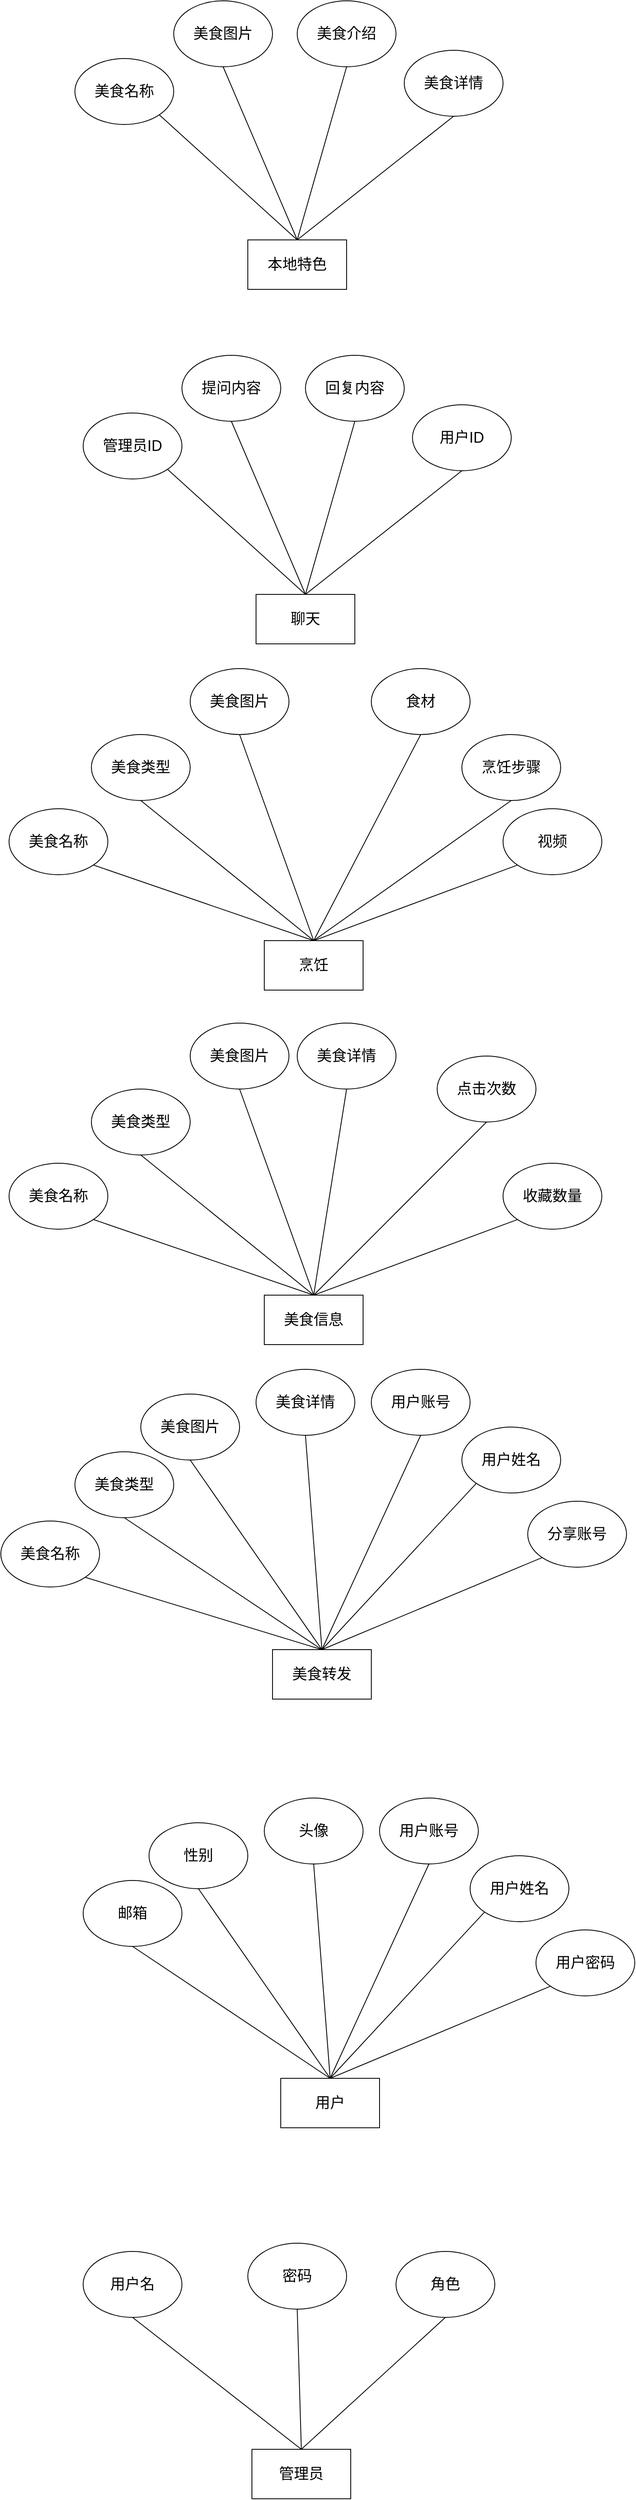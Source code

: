 <mxfile version="26.1.1">
  <diagram name="第 1 页" id="KJRlGJrqPSsaSKNVdlFr">
    <mxGraphModel dx="2800" dy="2543" grid="1" gridSize="10" guides="1" tooltips="1" connect="1" arrows="1" fold="1" page="1" pageScale="1" pageWidth="827" pageHeight="1169" math="0" shadow="0">
      <root>
        <mxCell id="0" />
        <mxCell id="1" parent="0" />
        <mxCell id="sG7_oZuIjh9oJY-q4shb-1" value="&lt;font style=&quot;font-size: 18px;&quot;&gt;本地特色&lt;/font&gt;" style="rounded=0;whiteSpace=wrap;html=1;" vertex="1" parent="1">
          <mxGeometry x="330" y="200" width="120" height="60" as="geometry" />
        </mxCell>
        <mxCell id="sG7_oZuIjh9oJY-q4shb-2" value="&lt;font style=&quot;font-size: 18px;&quot;&gt;美食名称&lt;/font&gt;" style="ellipse;whiteSpace=wrap;html=1;" vertex="1" parent="1">
          <mxGeometry x="120" y="-20" width="120" height="80" as="geometry" />
        </mxCell>
        <mxCell id="sG7_oZuIjh9oJY-q4shb-4" value="" style="endArrow=none;html=1;rounded=0;entryX=1;entryY=1;entryDx=0;entryDy=0;exitX=0.5;exitY=0;exitDx=0;exitDy=0;" edge="1" parent="1" source="sG7_oZuIjh9oJY-q4shb-1" target="sG7_oZuIjh9oJY-q4shb-2">
          <mxGeometry width="50" height="50" relative="1" as="geometry">
            <mxPoint x="390" y="180" as="sourcePoint" />
            <mxPoint x="440" y="130" as="targetPoint" />
          </mxGeometry>
        </mxCell>
        <mxCell id="sG7_oZuIjh9oJY-q4shb-5" value="" style="endArrow=none;html=1;rounded=0;entryX=0.5;entryY=1;entryDx=0;entryDy=0;exitX=0.5;exitY=0;exitDx=0;exitDy=0;" edge="1" parent="1" source="sG7_oZuIjh9oJY-q4shb-1" target="sG7_oZuIjh9oJY-q4shb-8">
          <mxGeometry width="50" height="50" relative="1" as="geometry">
            <mxPoint x="400" y="210" as="sourcePoint" />
            <mxPoint x="300" y="10" as="targetPoint" />
          </mxGeometry>
        </mxCell>
        <mxCell id="sG7_oZuIjh9oJY-q4shb-6" value="" style="endArrow=none;html=1;rounded=0;exitX=0.5;exitY=0;exitDx=0;exitDy=0;entryX=0.5;entryY=1;entryDx=0;entryDy=0;" edge="1" parent="1" source="sG7_oZuIjh9oJY-q4shb-1" target="sG7_oZuIjh9oJY-q4shb-9">
          <mxGeometry width="50" height="50" relative="1" as="geometry">
            <mxPoint x="580" y="160" as="sourcePoint" />
            <mxPoint x="390" y="-10" as="targetPoint" />
          </mxGeometry>
        </mxCell>
        <mxCell id="sG7_oZuIjh9oJY-q4shb-8" value="&lt;font style=&quot;font-size: 18px;&quot;&gt;美食图片&lt;/font&gt;" style="ellipse;whiteSpace=wrap;html=1;" vertex="1" parent="1">
          <mxGeometry x="240" y="-90" width="120" height="80" as="geometry" />
        </mxCell>
        <mxCell id="sG7_oZuIjh9oJY-q4shb-9" value="&lt;font style=&quot;font-size: 18px;&quot;&gt;美食介绍&lt;/font&gt;" style="ellipse;whiteSpace=wrap;html=1;" vertex="1" parent="1">
          <mxGeometry x="390" y="-90" width="120" height="80" as="geometry" />
        </mxCell>
        <mxCell id="sG7_oZuIjh9oJY-q4shb-10" value="&lt;font style=&quot;font-size: 18px;&quot;&gt;美食详情&lt;/font&gt;" style="ellipse;whiteSpace=wrap;html=1;" vertex="1" parent="1">
          <mxGeometry x="520" y="-30" width="120" height="80" as="geometry" />
        </mxCell>
        <mxCell id="sG7_oZuIjh9oJY-q4shb-11" value="" style="endArrow=none;html=1;rounded=0;exitX=0.5;exitY=0;exitDx=0;exitDy=0;entryX=0.5;entryY=1;entryDx=0;entryDy=0;" edge="1" parent="1" source="sG7_oZuIjh9oJY-q4shb-1" target="sG7_oZuIjh9oJY-q4shb-10">
          <mxGeometry width="50" height="50" relative="1" as="geometry">
            <mxPoint x="400" y="210" as="sourcePoint" />
            <mxPoint x="410" y="-10" as="targetPoint" />
          </mxGeometry>
        </mxCell>
        <mxCell id="sG7_oZuIjh9oJY-q4shb-12" value="&lt;font style=&quot;font-size: 18px;&quot;&gt;聊天&lt;/font&gt;" style="rounded=0;whiteSpace=wrap;html=1;" vertex="1" parent="1">
          <mxGeometry x="340" y="630" width="120" height="60" as="geometry" />
        </mxCell>
        <mxCell id="sG7_oZuIjh9oJY-q4shb-13" value="&lt;font style=&quot;font-size: 18px;&quot;&gt;管理员ID&lt;/font&gt;" style="ellipse;whiteSpace=wrap;html=1;" vertex="1" parent="1">
          <mxGeometry x="130" y="410" width="120" height="80" as="geometry" />
        </mxCell>
        <mxCell id="sG7_oZuIjh9oJY-q4shb-14" value="" style="endArrow=none;html=1;rounded=0;entryX=1;entryY=1;entryDx=0;entryDy=0;exitX=0.5;exitY=0;exitDx=0;exitDy=0;" edge="1" parent="1" source="sG7_oZuIjh9oJY-q4shb-12" target="sG7_oZuIjh9oJY-q4shb-13">
          <mxGeometry width="50" height="50" relative="1" as="geometry">
            <mxPoint x="400" y="610" as="sourcePoint" />
            <mxPoint x="450" y="560" as="targetPoint" />
          </mxGeometry>
        </mxCell>
        <mxCell id="sG7_oZuIjh9oJY-q4shb-15" value="" style="endArrow=none;html=1;rounded=0;entryX=0.5;entryY=1;entryDx=0;entryDy=0;exitX=0.5;exitY=0;exitDx=0;exitDy=0;" edge="1" parent="1" source="sG7_oZuIjh9oJY-q4shb-12" target="sG7_oZuIjh9oJY-q4shb-17">
          <mxGeometry width="50" height="50" relative="1" as="geometry">
            <mxPoint x="410" y="640" as="sourcePoint" />
            <mxPoint x="310" y="440" as="targetPoint" />
          </mxGeometry>
        </mxCell>
        <mxCell id="sG7_oZuIjh9oJY-q4shb-16" value="" style="endArrow=none;html=1;rounded=0;exitX=0.5;exitY=0;exitDx=0;exitDy=0;entryX=0.5;entryY=1;entryDx=0;entryDy=0;" edge="1" parent="1" source="sG7_oZuIjh9oJY-q4shb-12" target="sG7_oZuIjh9oJY-q4shb-18">
          <mxGeometry width="50" height="50" relative="1" as="geometry">
            <mxPoint x="590" y="590" as="sourcePoint" />
            <mxPoint x="400" y="420" as="targetPoint" />
          </mxGeometry>
        </mxCell>
        <mxCell id="sG7_oZuIjh9oJY-q4shb-17" value="&lt;font style=&quot;font-size: 18px;&quot;&gt;提问内容&lt;/font&gt;" style="ellipse;whiteSpace=wrap;html=1;" vertex="1" parent="1">
          <mxGeometry x="250" y="340" width="120" height="80" as="geometry" />
        </mxCell>
        <mxCell id="sG7_oZuIjh9oJY-q4shb-18" value="&lt;font style=&quot;font-size: 18px;&quot;&gt;回复内容&lt;/font&gt;" style="ellipse;whiteSpace=wrap;html=1;" vertex="1" parent="1">
          <mxGeometry x="400" y="340" width="120" height="80" as="geometry" />
        </mxCell>
        <mxCell id="sG7_oZuIjh9oJY-q4shb-19" value="&lt;font style=&quot;font-size: 18px;&quot;&gt;用户ID&lt;/font&gt;" style="ellipse;whiteSpace=wrap;html=1;" vertex="1" parent="1">
          <mxGeometry x="530" y="400" width="120" height="80" as="geometry" />
        </mxCell>
        <mxCell id="sG7_oZuIjh9oJY-q4shb-20" value="" style="endArrow=none;html=1;rounded=0;exitX=0.5;exitY=0;exitDx=0;exitDy=0;entryX=0.5;entryY=1;entryDx=0;entryDy=0;" edge="1" parent="1" source="sG7_oZuIjh9oJY-q4shb-12" target="sG7_oZuIjh9oJY-q4shb-19">
          <mxGeometry width="50" height="50" relative="1" as="geometry">
            <mxPoint x="410" y="640" as="sourcePoint" />
            <mxPoint x="420" y="420" as="targetPoint" />
          </mxGeometry>
        </mxCell>
        <mxCell id="sG7_oZuIjh9oJY-q4shb-21" value="&lt;font style=&quot;font-size: 18px;&quot;&gt;烹饪&lt;/font&gt;" style="rounded=0;whiteSpace=wrap;html=1;" vertex="1" parent="1">
          <mxGeometry x="350" y="1050" width="120" height="60" as="geometry" />
        </mxCell>
        <mxCell id="sG7_oZuIjh9oJY-q4shb-22" value="&lt;font style=&quot;font-size: 18px;&quot;&gt;美食名称&lt;/font&gt;" style="ellipse;whiteSpace=wrap;html=1;" vertex="1" parent="1">
          <mxGeometry x="40" y="890" width="120" height="80" as="geometry" />
        </mxCell>
        <mxCell id="sG7_oZuIjh9oJY-q4shb-23" value="" style="endArrow=none;html=1;rounded=0;entryX=1;entryY=1;entryDx=0;entryDy=0;exitX=0.5;exitY=0;exitDx=0;exitDy=0;" edge="1" parent="1" source="sG7_oZuIjh9oJY-q4shb-21" target="sG7_oZuIjh9oJY-q4shb-22">
          <mxGeometry width="50" height="50" relative="1" as="geometry">
            <mxPoint x="410" y="1030" as="sourcePoint" />
            <mxPoint x="460" y="980" as="targetPoint" />
          </mxGeometry>
        </mxCell>
        <mxCell id="sG7_oZuIjh9oJY-q4shb-24" value="" style="endArrow=none;html=1;rounded=0;entryX=0.5;entryY=1;entryDx=0;entryDy=0;exitX=0.5;exitY=0;exitDx=0;exitDy=0;" edge="1" parent="1" source="sG7_oZuIjh9oJY-q4shb-21" target="sG7_oZuIjh9oJY-q4shb-26">
          <mxGeometry width="50" height="50" relative="1" as="geometry">
            <mxPoint x="420" y="1060" as="sourcePoint" />
            <mxPoint x="320" y="860" as="targetPoint" />
          </mxGeometry>
        </mxCell>
        <mxCell id="sG7_oZuIjh9oJY-q4shb-25" value="" style="endArrow=none;html=1;rounded=0;exitX=0.5;exitY=0;exitDx=0;exitDy=0;entryX=0.5;entryY=1;entryDx=0;entryDy=0;" edge="1" parent="1" source="sG7_oZuIjh9oJY-q4shb-21" target="sG7_oZuIjh9oJY-q4shb-27">
          <mxGeometry width="50" height="50" relative="1" as="geometry">
            <mxPoint x="600" y="1010" as="sourcePoint" />
            <mxPoint x="410" y="840" as="targetPoint" />
          </mxGeometry>
        </mxCell>
        <mxCell id="sG7_oZuIjh9oJY-q4shb-26" value="&lt;span style=&quot;font-size: 18px;&quot;&gt;美食类型&lt;/span&gt;" style="ellipse;whiteSpace=wrap;html=1;" vertex="1" parent="1">
          <mxGeometry x="140" y="800" width="120" height="80" as="geometry" />
        </mxCell>
        <mxCell id="sG7_oZuIjh9oJY-q4shb-27" value="&lt;font style=&quot;font-size: 18px;&quot;&gt;美食图片&lt;/font&gt;" style="ellipse;whiteSpace=wrap;html=1;" vertex="1" parent="1">
          <mxGeometry x="260" y="720" width="120" height="80" as="geometry" />
        </mxCell>
        <mxCell id="sG7_oZuIjh9oJY-q4shb-28" value="&lt;span style=&quot;font-size: 18px;&quot;&gt;食材&lt;/span&gt;" style="ellipse;whiteSpace=wrap;html=1;" vertex="1" parent="1">
          <mxGeometry x="480" y="720" width="120" height="80" as="geometry" />
        </mxCell>
        <mxCell id="sG7_oZuIjh9oJY-q4shb-29" value="" style="endArrow=none;html=1;rounded=0;exitX=0.5;exitY=0;exitDx=0;exitDy=0;entryX=0.5;entryY=1;entryDx=0;entryDy=0;" edge="1" parent="1" source="sG7_oZuIjh9oJY-q4shb-21" target="sG7_oZuIjh9oJY-q4shb-28">
          <mxGeometry width="50" height="50" relative="1" as="geometry">
            <mxPoint x="420" y="1060" as="sourcePoint" />
            <mxPoint x="430" y="840" as="targetPoint" />
          </mxGeometry>
        </mxCell>
        <mxCell id="sG7_oZuIjh9oJY-q4shb-30" value="&lt;span style=&quot;font-size: 18px;&quot;&gt;烹饪步骤&lt;/span&gt;" style="ellipse;whiteSpace=wrap;html=1;" vertex="1" parent="1">
          <mxGeometry x="590" y="800" width="120" height="80" as="geometry" />
        </mxCell>
        <mxCell id="sG7_oZuIjh9oJY-q4shb-31" value="&lt;span style=&quot;font-size: 18px;&quot;&gt;视频&lt;/span&gt;" style="ellipse;whiteSpace=wrap;html=1;" vertex="1" parent="1">
          <mxGeometry x="640" y="890" width="120" height="80" as="geometry" />
        </mxCell>
        <mxCell id="sG7_oZuIjh9oJY-q4shb-32" value="" style="endArrow=none;html=1;rounded=0;exitX=0.5;exitY=0;exitDx=0;exitDy=0;entryX=0.5;entryY=1;entryDx=0;entryDy=0;" edge="1" parent="1" source="sG7_oZuIjh9oJY-q4shb-21" target="sG7_oZuIjh9oJY-q4shb-30">
          <mxGeometry width="50" height="50" relative="1" as="geometry">
            <mxPoint x="420" y="1060" as="sourcePoint" />
            <mxPoint x="484" y="800" as="targetPoint" />
          </mxGeometry>
        </mxCell>
        <mxCell id="sG7_oZuIjh9oJY-q4shb-33" value="" style="endArrow=none;html=1;rounded=0;exitX=0.5;exitY=0;exitDx=0;exitDy=0;entryX=0;entryY=1;entryDx=0;entryDy=0;" edge="1" parent="1" source="sG7_oZuIjh9oJY-q4shb-21" target="sG7_oZuIjh9oJY-q4shb-31">
          <mxGeometry width="50" height="50" relative="1" as="geometry">
            <mxPoint x="420" y="1060" as="sourcePoint" />
            <mxPoint x="560" y="810" as="targetPoint" />
          </mxGeometry>
        </mxCell>
        <mxCell id="sG7_oZuIjh9oJY-q4shb-34" value="&lt;font style=&quot;font-size: 18px;&quot;&gt;美食信息&lt;/font&gt;" style="rounded=0;whiteSpace=wrap;html=1;" vertex="1" parent="1">
          <mxGeometry x="350" y="1480" width="120" height="60" as="geometry" />
        </mxCell>
        <mxCell id="sG7_oZuIjh9oJY-q4shb-35" value="&lt;font style=&quot;font-size: 18px;&quot;&gt;美食名称&lt;/font&gt;" style="ellipse;whiteSpace=wrap;html=1;" vertex="1" parent="1">
          <mxGeometry x="40" y="1320" width="120" height="80" as="geometry" />
        </mxCell>
        <mxCell id="sG7_oZuIjh9oJY-q4shb-36" value="" style="endArrow=none;html=1;rounded=0;entryX=1;entryY=1;entryDx=0;entryDy=0;exitX=0.5;exitY=0;exitDx=0;exitDy=0;" edge="1" parent="1" source="sG7_oZuIjh9oJY-q4shb-34" target="sG7_oZuIjh9oJY-q4shb-35">
          <mxGeometry width="50" height="50" relative="1" as="geometry">
            <mxPoint x="410" y="1460" as="sourcePoint" />
            <mxPoint x="460" y="1410" as="targetPoint" />
          </mxGeometry>
        </mxCell>
        <mxCell id="sG7_oZuIjh9oJY-q4shb-37" value="" style="endArrow=none;html=1;rounded=0;entryX=0.5;entryY=1;entryDx=0;entryDy=0;exitX=0.5;exitY=0;exitDx=0;exitDy=0;" edge="1" parent="1" source="sG7_oZuIjh9oJY-q4shb-34" target="sG7_oZuIjh9oJY-q4shb-39">
          <mxGeometry width="50" height="50" relative="1" as="geometry">
            <mxPoint x="420" y="1490" as="sourcePoint" />
            <mxPoint x="320" y="1290" as="targetPoint" />
          </mxGeometry>
        </mxCell>
        <mxCell id="sG7_oZuIjh9oJY-q4shb-38" value="" style="endArrow=none;html=1;rounded=0;exitX=0.5;exitY=0;exitDx=0;exitDy=0;entryX=0.5;entryY=1;entryDx=0;entryDy=0;" edge="1" parent="1" source="sG7_oZuIjh9oJY-q4shb-34" target="sG7_oZuIjh9oJY-q4shb-40">
          <mxGeometry width="50" height="50" relative="1" as="geometry">
            <mxPoint x="600" y="1440" as="sourcePoint" />
            <mxPoint x="410" y="1270" as="targetPoint" />
          </mxGeometry>
        </mxCell>
        <mxCell id="sG7_oZuIjh9oJY-q4shb-39" value="&lt;span style=&quot;font-size: 18px;&quot;&gt;美食类型&lt;/span&gt;" style="ellipse;whiteSpace=wrap;html=1;" vertex="1" parent="1">
          <mxGeometry x="140" y="1230" width="120" height="80" as="geometry" />
        </mxCell>
        <mxCell id="sG7_oZuIjh9oJY-q4shb-40" value="&lt;font style=&quot;font-size: 18px;&quot;&gt;美食图片&lt;/font&gt;" style="ellipse;whiteSpace=wrap;html=1;" vertex="1" parent="1">
          <mxGeometry x="260" y="1150" width="120" height="80" as="geometry" />
        </mxCell>
        <mxCell id="sG7_oZuIjh9oJY-q4shb-41" value="&lt;span style=&quot;font-size: 18px;&quot;&gt;美食详情&lt;/span&gt;" style="ellipse;whiteSpace=wrap;html=1;" vertex="1" parent="1">
          <mxGeometry x="390" y="1150" width="120" height="80" as="geometry" />
        </mxCell>
        <mxCell id="sG7_oZuIjh9oJY-q4shb-42" value="" style="endArrow=none;html=1;rounded=0;exitX=0.5;exitY=0;exitDx=0;exitDy=0;entryX=0.5;entryY=1;entryDx=0;entryDy=0;" edge="1" parent="1" source="sG7_oZuIjh9oJY-q4shb-34" target="sG7_oZuIjh9oJY-q4shb-41">
          <mxGeometry width="50" height="50" relative="1" as="geometry">
            <mxPoint x="420" y="1490" as="sourcePoint" />
            <mxPoint x="430" y="1270" as="targetPoint" />
          </mxGeometry>
        </mxCell>
        <mxCell id="sG7_oZuIjh9oJY-q4shb-43" value="&lt;span style=&quot;font-size: 18px;&quot;&gt;点击次数&lt;/span&gt;" style="ellipse;whiteSpace=wrap;html=1;" vertex="1" parent="1">
          <mxGeometry x="560" y="1190" width="120" height="80" as="geometry" />
        </mxCell>
        <mxCell id="sG7_oZuIjh9oJY-q4shb-44" value="&lt;span style=&quot;font-size: 18px;&quot;&gt;收藏数量&lt;/span&gt;" style="ellipse;whiteSpace=wrap;html=1;" vertex="1" parent="1">
          <mxGeometry x="640" y="1320" width="120" height="80" as="geometry" />
        </mxCell>
        <mxCell id="sG7_oZuIjh9oJY-q4shb-45" value="" style="endArrow=none;html=1;rounded=0;exitX=0.5;exitY=0;exitDx=0;exitDy=0;entryX=0.5;entryY=1;entryDx=0;entryDy=0;" edge="1" parent="1" source="sG7_oZuIjh9oJY-q4shb-34" target="sG7_oZuIjh9oJY-q4shb-43">
          <mxGeometry width="50" height="50" relative="1" as="geometry">
            <mxPoint x="420" y="1490" as="sourcePoint" />
            <mxPoint x="484" y="1230" as="targetPoint" />
          </mxGeometry>
        </mxCell>
        <mxCell id="sG7_oZuIjh9oJY-q4shb-46" value="" style="endArrow=none;html=1;rounded=0;exitX=0.5;exitY=0;exitDx=0;exitDy=0;entryX=0;entryY=1;entryDx=0;entryDy=0;" edge="1" parent="1" source="sG7_oZuIjh9oJY-q4shb-34" target="sG7_oZuIjh9oJY-q4shb-44">
          <mxGeometry width="50" height="50" relative="1" as="geometry">
            <mxPoint x="420" y="1490" as="sourcePoint" />
            <mxPoint x="560" y="1240" as="targetPoint" />
          </mxGeometry>
        </mxCell>
        <mxCell id="sG7_oZuIjh9oJY-q4shb-47" value="&lt;font style=&quot;font-size: 18px;&quot;&gt;美食转发&lt;/font&gt;" style="rounded=0;whiteSpace=wrap;html=1;" vertex="1" parent="1">
          <mxGeometry x="360" y="1910" width="120" height="60" as="geometry" />
        </mxCell>
        <mxCell id="sG7_oZuIjh9oJY-q4shb-48" value="&lt;font style=&quot;font-size: 18px;&quot;&gt;美食名称&lt;/font&gt;" style="ellipse;whiteSpace=wrap;html=1;" vertex="1" parent="1">
          <mxGeometry x="30" y="1754" width="120" height="80" as="geometry" />
        </mxCell>
        <mxCell id="sG7_oZuIjh9oJY-q4shb-49" value="" style="endArrow=none;html=1;rounded=0;entryX=1;entryY=1;entryDx=0;entryDy=0;exitX=0.5;exitY=0;exitDx=0;exitDy=0;" edge="1" parent="1" source="sG7_oZuIjh9oJY-q4shb-47" target="sG7_oZuIjh9oJY-q4shb-48">
          <mxGeometry width="50" height="50" relative="1" as="geometry">
            <mxPoint x="420" y="1890" as="sourcePoint" />
            <mxPoint x="470" y="1840" as="targetPoint" />
          </mxGeometry>
        </mxCell>
        <mxCell id="sG7_oZuIjh9oJY-q4shb-50" value="" style="endArrow=none;html=1;rounded=0;entryX=0.5;entryY=1;entryDx=0;entryDy=0;exitX=0.5;exitY=0;exitDx=0;exitDy=0;" edge="1" parent="1" source="sG7_oZuIjh9oJY-q4shb-47" target="sG7_oZuIjh9oJY-q4shb-52">
          <mxGeometry width="50" height="50" relative="1" as="geometry">
            <mxPoint x="430" y="1920" as="sourcePoint" />
            <mxPoint x="330" y="1720" as="targetPoint" />
          </mxGeometry>
        </mxCell>
        <mxCell id="sG7_oZuIjh9oJY-q4shb-51" value="" style="endArrow=none;html=1;rounded=0;exitX=0.5;exitY=0;exitDx=0;exitDy=0;entryX=0.5;entryY=1;entryDx=0;entryDy=0;" edge="1" parent="1" source="sG7_oZuIjh9oJY-q4shb-47" target="sG7_oZuIjh9oJY-q4shb-53">
          <mxGeometry width="50" height="50" relative="1" as="geometry">
            <mxPoint x="610" y="1870" as="sourcePoint" />
            <mxPoint x="420" y="1700" as="targetPoint" />
          </mxGeometry>
        </mxCell>
        <mxCell id="sG7_oZuIjh9oJY-q4shb-52" value="&lt;span style=&quot;font-size: 18px;&quot;&gt;美食类型&lt;/span&gt;" style="ellipse;whiteSpace=wrap;html=1;" vertex="1" parent="1">
          <mxGeometry x="120" y="1670" width="120" height="80" as="geometry" />
        </mxCell>
        <mxCell id="sG7_oZuIjh9oJY-q4shb-53" value="&lt;font style=&quot;font-size: 18px;&quot;&gt;美食图片&lt;/font&gt;" style="ellipse;whiteSpace=wrap;html=1;" vertex="1" parent="1">
          <mxGeometry x="200" y="1600" width="120" height="80" as="geometry" />
        </mxCell>
        <mxCell id="sG7_oZuIjh9oJY-q4shb-54" value="&lt;span style=&quot;font-size: 18px;&quot;&gt;美食详情&lt;/span&gt;" style="ellipse;whiteSpace=wrap;html=1;" vertex="1" parent="1">
          <mxGeometry x="340" y="1570" width="120" height="80" as="geometry" />
        </mxCell>
        <mxCell id="sG7_oZuIjh9oJY-q4shb-55" value="" style="endArrow=none;html=1;rounded=0;exitX=0.5;exitY=0;exitDx=0;exitDy=0;entryX=0.5;entryY=1;entryDx=0;entryDy=0;" edge="1" parent="1" source="sG7_oZuIjh9oJY-q4shb-47" target="sG7_oZuIjh9oJY-q4shb-54">
          <mxGeometry width="50" height="50" relative="1" as="geometry">
            <mxPoint x="430" y="1920" as="sourcePoint" />
            <mxPoint x="440" y="1700" as="targetPoint" />
          </mxGeometry>
        </mxCell>
        <mxCell id="sG7_oZuIjh9oJY-q4shb-56" value="&lt;span style=&quot;font-size: 18px;&quot;&gt;用户账号&lt;/span&gt;" style="ellipse;whiteSpace=wrap;html=1;" vertex="1" parent="1">
          <mxGeometry x="480" y="1570" width="120" height="80" as="geometry" />
        </mxCell>
        <mxCell id="sG7_oZuIjh9oJY-q4shb-57" value="&lt;span style=&quot;font-size: 18px;&quot;&gt;用户姓名&lt;/span&gt;" style="ellipse;whiteSpace=wrap;html=1;" vertex="1" parent="1">
          <mxGeometry x="590" y="1640" width="120" height="80" as="geometry" />
        </mxCell>
        <mxCell id="sG7_oZuIjh9oJY-q4shb-58" value="" style="endArrow=none;html=1;rounded=0;exitX=0.5;exitY=0;exitDx=0;exitDy=0;entryX=0.5;entryY=1;entryDx=0;entryDy=0;" edge="1" parent="1" source="sG7_oZuIjh9oJY-q4shb-47" target="sG7_oZuIjh9oJY-q4shb-56">
          <mxGeometry width="50" height="50" relative="1" as="geometry">
            <mxPoint x="430" y="1920" as="sourcePoint" />
            <mxPoint x="494" y="1660" as="targetPoint" />
          </mxGeometry>
        </mxCell>
        <mxCell id="sG7_oZuIjh9oJY-q4shb-59" value="" style="endArrow=none;html=1;rounded=0;exitX=0.5;exitY=0;exitDx=0;exitDy=0;entryX=0;entryY=1;entryDx=0;entryDy=0;" edge="1" parent="1" source="sG7_oZuIjh9oJY-q4shb-47" target="sG7_oZuIjh9oJY-q4shb-57">
          <mxGeometry width="50" height="50" relative="1" as="geometry">
            <mxPoint x="430" y="1920" as="sourcePoint" />
            <mxPoint x="570" y="1670" as="targetPoint" />
          </mxGeometry>
        </mxCell>
        <mxCell id="sG7_oZuIjh9oJY-q4shb-60" value="&lt;span style=&quot;font-size: 18px;&quot;&gt;分享账号&lt;/span&gt;" style="ellipse;whiteSpace=wrap;html=1;" vertex="1" parent="1">
          <mxGeometry x="670" y="1730" width="120" height="80" as="geometry" />
        </mxCell>
        <mxCell id="sG7_oZuIjh9oJY-q4shb-61" value="" style="endArrow=none;html=1;rounded=0;exitX=0.5;exitY=0;exitDx=0;exitDy=0;entryX=0;entryY=1;entryDx=0;entryDy=0;" edge="1" parent="1" source="sG7_oZuIjh9oJY-q4shb-47" target="sG7_oZuIjh9oJY-q4shb-60">
          <mxGeometry width="50" height="50" relative="1" as="geometry">
            <mxPoint x="430" y="1920" as="sourcePoint" />
            <mxPoint x="618" y="1678" as="targetPoint" />
          </mxGeometry>
        </mxCell>
        <mxCell id="sG7_oZuIjh9oJY-q4shb-62" value="&lt;font style=&quot;font-size: 18px;&quot;&gt;用户&lt;/font&gt;" style="rounded=0;whiteSpace=wrap;html=1;" vertex="1" parent="1">
          <mxGeometry x="370" y="2430" width="120" height="60" as="geometry" />
        </mxCell>
        <mxCell id="sG7_oZuIjh9oJY-q4shb-65" value="" style="endArrow=none;html=1;rounded=0;entryX=0.5;entryY=1;entryDx=0;entryDy=0;exitX=0.5;exitY=0;exitDx=0;exitDy=0;" edge="1" parent="1" source="sG7_oZuIjh9oJY-q4shb-62" target="sG7_oZuIjh9oJY-q4shb-67">
          <mxGeometry width="50" height="50" relative="1" as="geometry">
            <mxPoint x="440" y="2440" as="sourcePoint" />
            <mxPoint x="340" y="2240" as="targetPoint" />
          </mxGeometry>
        </mxCell>
        <mxCell id="sG7_oZuIjh9oJY-q4shb-66" value="" style="endArrow=none;html=1;rounded=0;exitX=0.5;exitY=0;exitDx=0;exitDy=0;entryX=0.5;entryY=1;entryDx=0;entryDy=0;" edge="1" parent="1" source="sG7_oZuIjh9oJY-q4shb-62" target="sG7_oZuIjh9oJY-q4shb-68">
          <mxGeometry width="50" height="50" relative="1" as="geometry">
            <mxPoint x="620" y="2390" as="sourcePoint" />
            <mxPoint x="430" y="2220" as="targetPoint" />
          </mxGeometry>
        </mxCell>
        <mxCell id="sG7_oZuIjh9oJY-q4shb-67" value="&lt;span style=&quot;font-size: 18px;&quot;&gt;邮箱&lt;/span&gt;" style="ellipse;whiteSpace=wrap;html=1;" vertex="1" parent="1">
          <mxGeometry x="130" y="2190" width="120" height="80" as="geometry" />
        </mxCell>
        <mxCell id="sG7_oZuIjh9oJY-q4shb-68" value="&lt;font style=&quot;font-size: 18px;&quot;&gt;性别&lt;/font&gt;" style="ellipse;whiteSpace=wrap;html=1;" vertex="1" parent="1">
          <mxGeometry x="210" y="2120" width="120" height="80" as="geometry" />
        </mxCell>
        <mxCell id="sG7_oZuIjh9oJY-q4shb-69" value="&lt;span style=&quot;font-size: 18px;&quot;&gt;头像&lt;/span&gt;" style="ellipse;whiteSpace=wrap;html=1;" vertex="1" parent="1">
          <mxGeometry x="350" y="2090" width="120" height="80" as="geometry" />
        </mxCell>
        <mxCell id="sG7_oZuIjh9oJY-q4shb-70" value="" style="endArrow=none;html=1;rounded=0;exitX=0.5;exitY=0;exitDx=0;exitDy=0;entryX=0.5;entryY=1;entryDx=0;entryDy=0;" edge="1" parent="1" source="sG7_oZuIjh9oJY-q4shb-62" target="sG7_oZuIjh9oJY-q4shb-69">
          <mxGeometry width="50" height="50" relative="1" as="geometry">
            <mxPoint x="440" y="2440" as="sourcePoint" />
            <mxPoint x="450" y="2220" as="targetPoint" />
          </mxGeometry>
        </mxCell>
        <mxCell id="sG7_oZuIjh9oJY-q4shb-71" value="&lt;span style=&quot;font-size: 18px;&quot;&gt;用户账号&lt;/span&gt;" style="ellipse;whiteSpace=wrap;html=1;" vertex="1" parent="1">
          <mxGeometry x="490" y="2090" width="120" height="80" as="geometry" />
        </mxCell>
        <mxCell id="sG7_oZuIjh9oJY-q4shb-72" value="&lt;span style=&quot;font-size: 18px;&quot;&gt;用户姓名&lt;/span&gt;" style="ellipse;whiteSpace=wrap;html=1;" vertex="1" parent="1">
          <mxGeometry x="600" y="2160" width="120" height="80" as="geometry" />
        </mxCell>
        <mxCell id="sG7_oZuIjh9oJY-q4shb-73" value="" style="endArrow=none;html=1;rounded=0;exitX=0.5;exitY=0;exitDx=0;exitDy=0;entryX=0.5;entryY=1;entryDx=0;entryDy=0;" edge="1" parent="1" source="sG7_oZuIjh9oJY-q4shb-62" target="sG7_oZuIjh9oJY-q4shb-71">
          <mxGeometry width="50" height="50" relative="1" as="geometry">
            <mxPoint x="440" y="2440" as="sourcePoint" />
            <mxPoint x="504" y="2180" as="targetPoint" />
          </mxGeometry>
        </mxCell>
        <mxCell id="sG7_oZuIjh9oJY-q4shb-74" value="" style="endArrow=none;html=1;rounded=0;exitX=0.5;exitY=0;exitDx=0;exitDy=0;entryX=0;entryY=1;entryDx=0;entryDy=0;" edge="1" parent="1" source="sG7_oZuIjh9oJY-q4shb-62" target="sG7_oZuIjh9oJY-q4shb-72">
          <mxGeometry width="50" height="50" relative="1" as="geometry">
            <mxPoint x="440" y="2440" as="sourcePoint" />
            <mxPoint x="580" y="2190" as="targetPoint" />
          </mxGeometry>
        </mxCell>
        <mxCell id="sG7_oZuIjh9oJY-q4shb-75" value="&lt;span style=&quot;font-size: 18px;&quot;&gt;用户密码&lt;/span&gt;" style="ellipse;whiteSpace=wrap;html=1;" vertex="1" parent="1">
          <mxGeometry x="680" y="2250" width="120" height="80" as="geometry" />
        </mxCell>
        <mxCell id="sG7_oZuIjh9oJY-q4shb-76" value="" style="endArrow=none;html=1;rounded=0;exitX=0.5;exitY=0;exitDx=0;exitDy=0;entryX=0;entryY=1;entryDx=0;entryDy=0;" edge="1" parent="1" source="sG7_oZuIjh9oJY-q4shb-62" target="sG7_oZuIjh9oJY-q4shb-75">
          <mxGeometry width="50" height="50" relative="1" as="geometry">
            <mxPoint x="440" y="2440" as="sourcePoint" />
            <mxPoint x="628" y="2198" as="targetPoint" />
          </mxGeometry>
        </mxCell>
        <mxCell id="sG7_oZuIjh9oJY-q4shb-77" value="&lt;font style=&quot;font-size: 18px;&quot;&gt;管理员&lt;/font&gt;" style="rounded=0;whiteSpace=wrap;html=1;" vertex="1" parent="1">
          <mxGeometry x="335" y="2880" width="120" height="60" as="geometry" />
        </mxCell>
        <mxCell id="sG7_oZuIjh9oJY-q4shb-78" value="" style="endArrow=none;html=1;rounded=0;entryX=0.5;entryY=1;entryDx=0;entryDy=0;exitX=0.5;exitY=0;exitDx=0;exitDy=0;" edge="1" parent="1" source="sG7_oZuIjh9oJY-q4shb-77" target="sG7_oZuIjh9oJY-q4shb-80">
          <mxGeometry width="50" height="50" relative="1" as="geometry">
            <mxPoint x="405" y="2890" as="sourcePoint" />
            <mxPoint x="305" y="2690" as="targetPoint" />
          </mxGeometry>
        </mxCell>
        <mxCell id="sG7_oZuIjh9oJY-q4shb-79" value="" style="endArrow=none;html=1;rounded=0;exitX=0.5;exitY=0;exitDx=0;exitDy=0;entryX=0.5;entryY=1;entryDx=0;entryDy=0;" edge="1" parent="1" source="sG7_oZuIjh9oJY-q4shb-77" target="sG7_oZuIjh9oJY-q4shb-81">
          <mxGeometry width="50" height="50" relative="1" as="geometry">
            <mxPoint x="585" y="2840" as="sourcePoint" />
            <mxPoint x="395" y="2670" as="targetPoint" />
          </mxGeometry>
        </mxCell>
        <mxCell id="sG7_oZuIjh9oJY-q4shb-80" value="&lt;span style=&quot;font-size: 18px;&quot;&gt;用户名&lt;/span&gt;" style="ellipse;whiteSpace=wrap;html=1;" vertex="1" parent="1">
          <mxGeometry x="130" y="2640" width="120" height="80" as="geometry" />
        </mxCell>
        <mxCell id="sG7_oZuIjh9oJY-q4shb-81" value="&lt;font style=&quot;font-size: 18px;&quot;&gt;密码&lt;/font&gt;" style="ellipse;whiteSpace=wrap;html=1;" vertex="1" parent="1">
          <mxGeometry x="330" y="2630" width="120" height="80" as="geometry" />
        </mxCell>
        <mxCell id="sG7_oZuIjh9oJY-q4shb-82" value="&lt;span style=&quot;font-size: 18px;&quot;&gt;角色&lt;/span&gt;" style="ellipse;whiteSpace=wrap;html=1;" vertex="1" parent="1">
          <mxGeometry x="510" y="2640" width="120" height="80" as="geometry" />
        </mxCell>
        <mxCell id="sG7_oZuIjh9oJY-q4shb-83" value="" style="endArrow=none;html=1;rounded=0;exitX=0.5;exitY=0;exitDx=0;exitDy=0;entryX=0.5;entryY=1;entryDx=0;entryDy=0;" edge="1" parent="1" source="sG7_oZuIjh9oJY-q4shb-77" target="sG7_oZuIjh9oJY-q4shb-82">
          <mxGeometry width="50" height="50" relative="1" as="geometry">
            <mxPoint x="405" y="2890" as="sourcePoint" />
            <mxPoint x="415" y="2670" as="targetPoint" />
          </mxGeometry>
        </mxCell>
      </root>
    </mxGraphModel>
  </diagram>
</mxfile>
